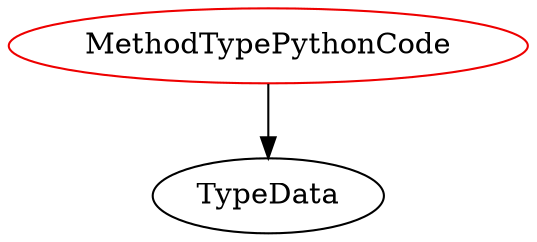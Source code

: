 digraph methodtypepythoncode{
MethodTypePythonCode -> TypeData;
MethodTypePythonCode	[shape=oval, color=red2, label="MethodTypePythonCode"];
}
